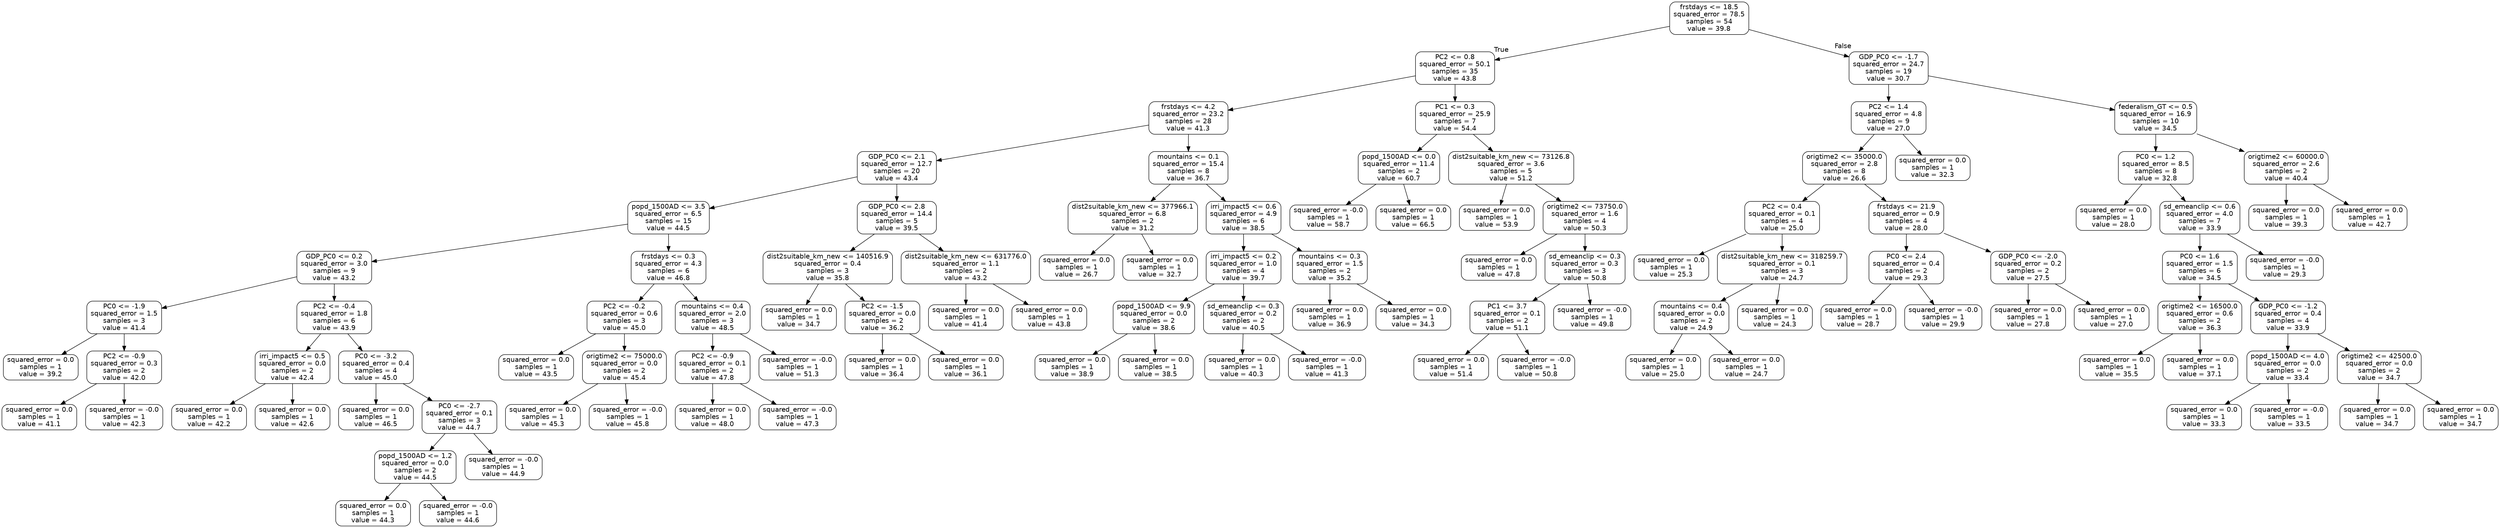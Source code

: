 digraph Tree {
node [shape=box, style="rounded", color="black", fontname="helvetica"] ;
edge [fontname="helvetica"] ;
0 [label="frstdays <= 18.5\nsquared_error = 78.5\nsamples = 54\nvalue = 39.8"] ;
1 [label="PC2 <= 0.8\nsquared_error = 50.1\nsamples = 35\nvalue = 43.8"] ;
0 -> 1 [labeldistance=2.5, labelangle=45, headlabel="True"] ;
2 [label="frstdays <= 4.2\nsquared_error = 23.2\nsamples = 28\nvalue = 41.3"] ;
1 -> 2 ;
3 [label="GDP_PC0 <= 2.1\nsquared_error = 12.7\nsamples = 20\nvalue = 43.4"] ;
2 -> 3 ;
4 [label="popd_1500AD <= 3.5\nsquared_error = 6.5\nsamples = 15\nvalue = 44.5"] ;
3 -> 4 ;
5 [label="GDP_PC0 <= 0.2\nsquared_error = 3.0\nsamples = 9\nvalue = 43.2"] ;
4 -> 5 ;
6 [label="PC0 <= -1.9\nsquared_error = 1.5\nsamples = 3\nvalue = 41.4"] ;
5 -> 6 ;
7 [label="squared_error = 0.0\nsamples = 1\nvalue = 39.2"] ;
6 -> 7 ;
8 [label="PC2 <= -0.9\nsquared_error = 0.3\nsamples = 2\nvalue = 42.0"] ;
6 -> 8 ;
9 [label="squared_error = 0.0\nsamples = 1\nvalue = 41.1"] ;
8 -> 9 ;
10 [label="squared_error = -0.0\nsamples = 1\nvalue = 42.3"] ;
8 -> 10 ;
11 [label="PC2 <= -0.4\nsquared_error = 1.8\nsamples = 6\nvalue = 43.9"] ;
5 -> 11 ;
12 [label="irri_impact5 <= 0.5\nsquared_error = 0.0\nsamples = 2\nvalue = 42.4"] ;
11 -> 12 ;
13 [label="squared_error = 0.0\nsamples = 1\nvalue = 42.2"] ;
12 -> 13 ;
14 [label="squared_error = 0.0\nsamples = 1\nvalue = 42.6"] ;
12 -> 14 ;
15 [label="PC0 <= -3.2\nsquared_error = 0.4\nsamples = 4\nvalue = 45.0"] ;
11 -> 15 ;
16 [label="squared_error = 0.0\nsamples = 1\nvalue = 46.5"] ;
15 -> 16 ;
17 [label="PC0 <= -2.7\nsquared_error = 0.1\nsamples = 3\nvalue = 44.7"] ;
15 -> 17 ;
18 [label="popd_1500AD <= 1.2\nsquared_error = 0.0\nsamples = 2\nvalue = 44.5"] ;
17 -> 18 ;
19 [label="squared_error = 0.0\nsamples = 1\nvalue = 44.3"] ;
18 -> 19 ;
20 [label="squared_error = -0.0\nsamples = 1\nvalue = 44.6"] ;
18 -> 20 ;
21 [label="squared_error = -0.0\nsamples = 1\nvalue = 44.9"] ;
17 -> 21 ;
22 [label="frstdays <= 0.3\nsquared_error = 4.3\nsamples = 6\nvalue = 46.8"] ;
4 -> 22 ;
23 [label="PC2 <= -0.2\nsquared_error = 0.6\nsamples = 3\nvalue = 45.0"] ;
22 -> 23 ;
24 [label="squared_error = 0.0\nsamples = 1\nvalue = 43.5"] ;
23 -> 24 ;
25 [label="origtime2 <= 75000.0\nsquared_error = 0.0\nsamples = 2\nvalue = 45.4"] ;
23 -> 25 ;
26 [label="squared_error = 0.0\nsamples = 1\nvalue = 45.3"] ;
25 -> 26 ;
27 [label="squared_error = -0.0\nsamples = 1\nvalue = 45.8"] ;
25 -> 27 ;
28 [label="mountains <= 0.4\nsquared_error = 2.0\nsamples = 3\nvalue = 48.5"] ;
22 -> 28 ;
29 [label="PC2 <= -0.9\nsquared_error = 0.1\nsamples = 2\nvalue = 47.8"] ;
28 -> 29 ;
30 [label="squared_error = 0.0\nsamples = 1\nvalue = 48.0"] ;
29 -> 30 ;
31 [label="squared_error = -0.0\nsamples = 1\nvalue = 47.3"] ;
29 -> 31 ;
32 [label="squared_error = -0.0\nsamples = 1\nvalue = 51.3"] ;
28 -> 32 ;
33 [label="GDP_PC0 <= 2.8\nsquared_error = 14.4\nsamples = 5\nvalue = 39.5"] ;
3 -> 33 ;
34 [label="dist2suitable_km_new <= 140516.9\nsquared_error = 0.4\nsamples = 3\nvalue = 35.8"] ;
33 -> 34 ;
35 [label="squared_error = 0.0\nsamples = 1\nvalue = 34.7"] ;
34 -> 35 ;
36 [label="PC2 <= -1.5\nsquared_error = 0.0\nsamples = 2\nvalue = 36.2"] ;
34 -> 36 ;
37 [label="squared_error = 0.0\nsamples = 1\nvalue = 36.4"] ;
36 -> 37 ;
38 [label="squared_error = 0.0\nsamples = 1\nvalue = 36.1"] ;
36 -> 38 ;
39 [label="dist2suitable_km_new <= 631776.0\nsquared_error = 1.1\nsamples = 2\nvalue = 43.2"] ;
33 -> 39 ;
40 [label="squared_error = 0.0\nsamples = 1\nvalue = 41.4"] ;
39 -> 40 ;
41 [label="squared_error = 0.0\nsamples = 1\nvalue = 43.8"] ;
39 -> 41 ;
42 [label="mountains <= 0.1\nsquared_error = 15.4\nsamples = 8\nvalue = 36.7"] ;
2 -> 42 ;
43 [label="dist2suitable_km_new <= 377966.1\nsquared_error = 6.8\nsamples = 2\nvalue = 31.2"] ;
42 -> 43 ;
44 [label="squared_error = 0.0\nsamples = 1\nvalue = 26.7"] ;
43 -> 44 ;
45 [label="squared_error = 0.0\nsamples = 1\nvalue = 32.7"] ;
43 -> 45 ;
46 [label="irri_impact5 <= 0.6\nsquared_error = 4.9\nsamples = 6\nvalue = 38.5"] ;
42 -> 46 ;
47 [label="irri_impact5 <= 0.2\nsquared_error = 1.0\nsamples = 4\nvalue = 39.7"] ;
46 -> 47 ;
48 [label="popd_1500AD <= 9.9\nsquared_error = 0.0\nsamples = 2\nvalue = 38.6"] ;
47 -> 48 ;
49 [label="squared_error = 0.0\nsamples = 1\nvalue = 38.9"] ;
48 -> 49 ;
50 [label="squared_error = 0.0\nsamples = 1\nvalue = 38.5"] ;
48 -> 50 ;
51 [label="sd_emeanclip <= 0.3\nsquared_error = 0.2\nsamples = 2\nvalue = 40.5"] ;
47 -> 51 ;
52 [label="squared_error = 0.0\nsamples = 1\nvalue = 40.3"] ;
51 -> 52 ;
53 [label="squared_error = -0.0\nsamples = 1\nvalue = 41.3"] ;
51 -> 53 ;
54 [label="mountains <= 0.3\nsquared_error = 1.5\nsamples = 2\nvalue = 35.2"] ;
46 -> 54 ;
55 [label="squared_error = 0.0\nsamples = 1\nvalue = 36.9"] ;
54 -> 55 ;
56 [label="squared_error = 0.0\nsamples = 1\nvalue = 34.3"] ;
54 -> 56 ;
57 [label="PC1 <= 0.3\nsquared_error = 25.9\nsamples = 7\nvalue = 54.4"] ;
1 -> 57 ;
58 [label="popd_1500AD <= 0.0\nsquared_error = 11.4\nsamples = 2\nvalue = 60.7"] ;
57 -> 58 ;
59 [label="squared_error = -0.0\nsamples = 1\nvalue = 58.7"] ;
58 -> 59 ;
60 [label="squared_error = 0.0\nsamples = 1\nvalue = 66.5"] ;
58 -> 60 ;
61 [label="dist2suitable_km_new <= 73126.8\nsquared_error = 3.6\nsamples = 5\nvalue = 51.2"] ;
57 -> 61 ;
62 [label="squared_error = 0.0\nsamples = 1\nvalue = 53.9"] ;
61 -> 62 ;
63 [label="origtime2 <= 73750.0\nsquared_error = 1.6\nsamples = 4\nvalue = 50.3"] ;
61 -> 63 ;
64 [label="squared_error = 0.0\nsamples = 1\nvalue = 47.8"] ;
63 -> 64 ;
65 [label="sd_emeanclip <= 0.3\nsquared_error = 0.3\nsamples = 3\nvalue = 50.8"] ;
63 -> 65 ;
66 [label="PC1 <= 3.7\nsquared_error = 0.1\nsamples = 2\nvalue = 51.1"] ;
65 -> 66 ;
67 [label="squared_error = 0.0\nsamples = 1\nvalue = 51.4"] ;
66 -> 67 ;
68 [label="squared_error = -0.0\nsamples = 1\nvalue = 50.8"] ;
66 -> 68 ;
69 [label="squared_error = -0.0\nsamples = 1\nvalue = 49.8"] ;
65 -> 69 ;
70 [label="GDP_PC0 <= -1.7\nsquared_error = 24.7\nsamples = 19\nvalue = 30.7"] ;
0 -> 70 [labeldistance=2.5, labelangle=-45, headlabel="False"] ;
71 [label="PC2 <= 1.4\nsquared_error = 4.8\nsamples = 9\nvalue = 27.0"] ;
70 -> 71 ;
72 [label="origtime2 <= 35000.0\nsquared_error = 2.8\nsamples = 8\nvalue = 26.6"] ;
71 -> 72 ;
73 [label="PC2 <= 0.4\nsquared_error = 0.1\nsamples = 4\nvalue = 25.0"] ;
72 -> 73 ;
74 [label="squared_error = 0.0\nsamples = 1\nvalue = 25.3"] ;
73 -> 74 ;
75 [label="dist2suitable_km_new <= 318259.7\nsquared_error = 0.1\nsamples = 3\nvalue = 24.7"] ;
73 -> 75 ;
76 [label="mountains <= 0.4\nsquared_error = 0.0\nsamples = 2\nvalue = 24.9"] ;
75 -> 76 ;
77 [label="squared_error = 0.0\nsamples = 1\nvalue = 25.0"] ;
76 -> 77 ;
78 [label="squared_error = 0.0\nsamples = 1\nvalue = 24.7"] ;
76 -> 78 ;
79 [label="squared_error = 0.0\nsamples = 1\nvalue = 24.3"] ;
75 -> 79 ;
80 [label="frstdays <= 21.9\nsquared_error = 0.9\nsamples = 4\nvalue = 28.0"] ;
72 -> 80 ;
81 [label="PC0 <= 2.4\nsquared_error = 0.4\nsamples = 2\nvalue = 29.3"] ;
80 -> 81 ;
82 [label="squared_error = 0.0\nsamples = 1\nvalue = 28.7"] ;
81 -> 82 ;
83 [label="squared_error = -0.0\nsamples = 1\nvalue = 29.9"] ;
81 -> 83 ;
84 [label="GDP_PC0 <= -2.0\nsquared_error = 0.2\nsamples = 2\nvalue = 27.5"] ;
80 -> 84 ;
85 [label="squared_error = 0.0\nsamples = 1\nvalue = 27.8"] ;
84 -> 85 ;
86 [label="squared_error = 0.0\nsamples = 1\nvalue = 27.0"] ;
84 -> 86 ;
87 [label="squared_error = 0.0\nsamples = 1\nvalue = 32.3"] ;
71 -> 87 ;
88 [label="federalism_GT <= 0.5\nsquared_error = 16.9\nsamples = 10\nvalue = 34.5"] ;
70 -> 88 ;
89 [label="PC0 <= 1.2\nsquared_error = 8.5\nsamples = 8\nvalue = 32.8"] ;
88 -> 89 ;
90 [label="squared_error = 0.0\nsamples = 1\nvalue = 28.0"] ;
89 -> 90 ;
91 [label="sd_emeanclip <= 0.6\nsquared_error = 4.0\nsamples = 7\nvalue = 33.9"] ;
89 -> 91 ;
92 [label="PC0 <= 1.6\nsquared_error = 1.5\nsamples = 6\nvalue = 34.5"] ;
91 -> 92 ;
93 [label="origtime2 <= 16500.0\nsquared_error = 0.6\nsamples = 2\nvalue = 36.3"] ;
92 -> 93 ;
94 [label="squared_error = 0.0\nsamples = 1\nvalue = 35.5"] ;
93 -> 94 ;
95 [label="squared_error = 0.0\nsamples = 1\nvalue = 37.1"] ;
93 -> 95 ;
96 [label="GDP_PC0 <= -1.2\nsquared_error = 0.4\nsamples = 4\nvalue = 33.9"] ;
92 -> 96 ;
97 [label="popd_1500AD <= 4.0\nsquared_error = 0.0\nsamples = 2\nvalue = 33.4"] ;
96 -> 97 ;
98 [label="squared_error = 0.0\nsamples = 1\nvalue = 33.3"] ;
97 -> 98 ;
99 [label="squared_error = -0.0\nsamples = 1\nvalue = 33.5"] ;
97 -> 99 ;
100 [label="origtime2 <= 42500.0\nsquared_error = 0.0\nsamples = 2\nvalue = 34.7"] ;
96 -> 100 ;
101 [label="squared_error = 0.0\nsamples = 1\nvalue = 34.7"] ;
100 -> 101 ;
102 [label="squared_error = 0.0\nsamples = 1\nvalue = 34.7"] ;
100 -> 102 ;
103 [label="squared_error = -0.0\nsamples = 1\nvalue = 29.3"] ;
91 -> 103 ;
104 [label="origtime2 <= 60000.0\nsquared_error = 2.6\nsamples = 2\nvalue = 40.4"] ;
88 -> 104 ;
105 [label="squared_error = 0.0\nsamples = 1\nvalue = 39.3"] ;
104 -> 105 ;
106 [label="squared_error = 0.0\nsamples = 1\nvalue = 42.7"] ;
104 -> 106 ;
}